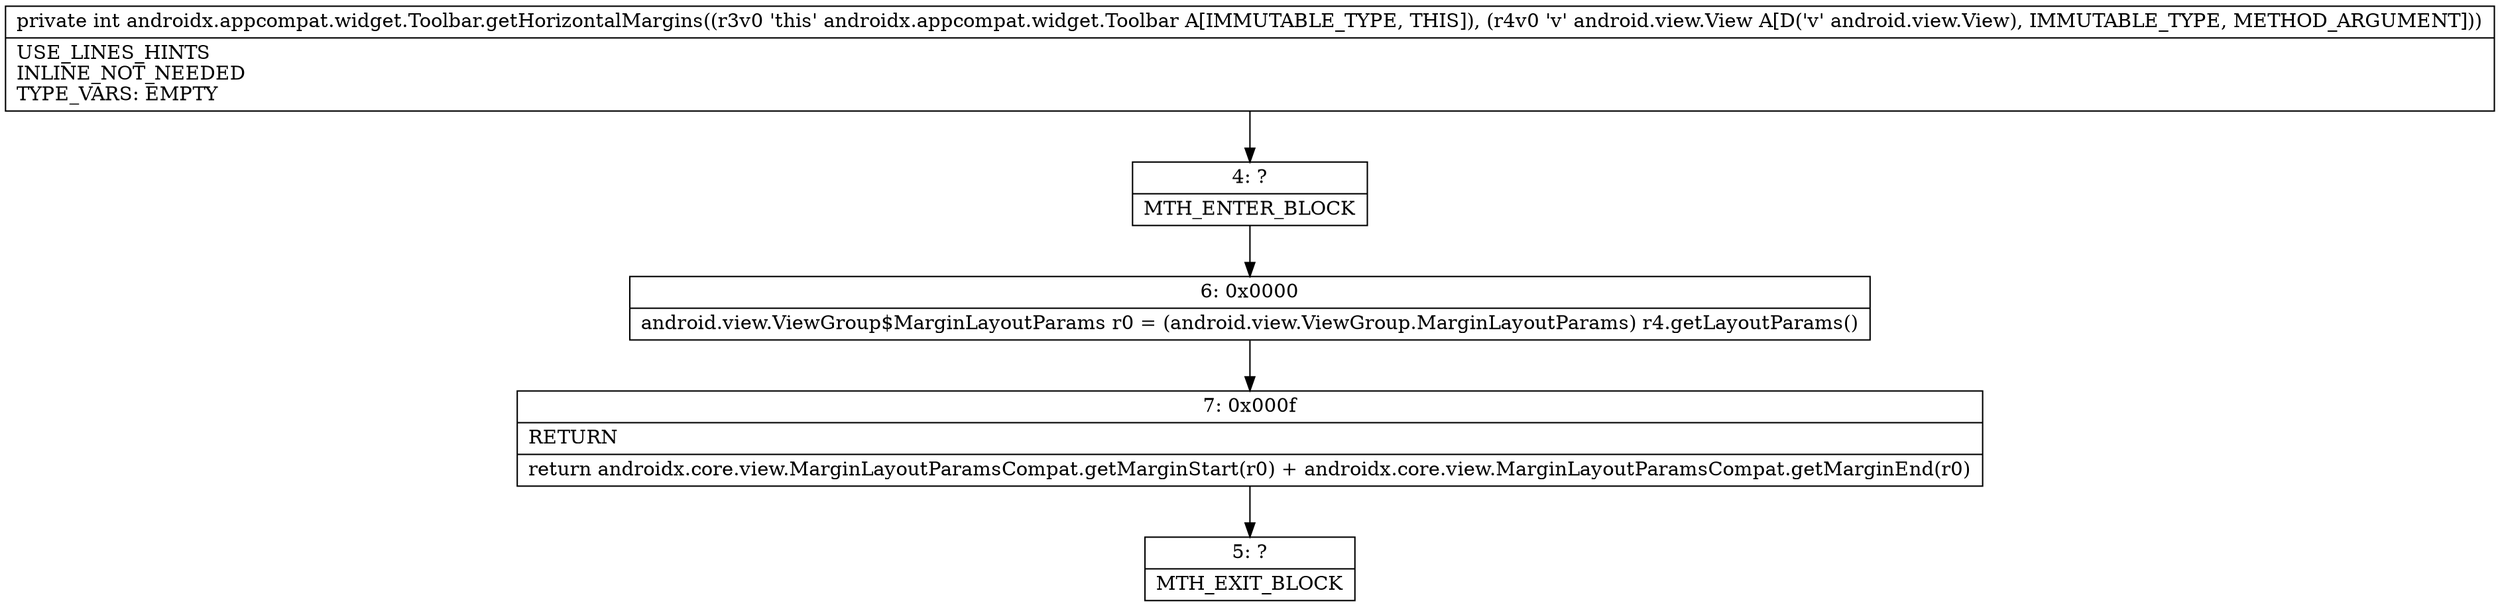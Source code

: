 digraph "CFG forandroidx.appcompat.widget.Toolbar.getHorizontalMargins(Landroid\/view\/View;)I" {
Node_4 [shape=record,label="{4\:\ ?|MTH_ENTER_BLOCK\l}"];
Node_6 [shape=record,label="{6\:\ 0x0000|android.view.ViewGroup$MarginLayoutParams r0 = (android.view.ViewGroup.MarginLayoutParams) r4.getLayoutParams()\l}"];
Node_7 [shape=record,label="{7\:\ 0x000f|RETURN\l|return androidx.core.view.MarginLayoutParamsCompat.getMarginStart(r0) + androidx.core.view.MarginLayoutParamsCompat.getMarginEnd(r0)\l}"];
Node_5 [shape=record,label="{5\:\ ?|MTH_EXIT_BLOCK\l}"];
MethodNode[shape=record,label="{private int androidx.appcompat.widget.Toolbar.getHorizontalMargins((r3v0 'this' androidx.appcompat.widget.Toolbar A[IMMUTABLE_TYPE, THIS]), (r4v0 'v' android.view.View A[D('v' android.view.View), IMMUTABLE_TYPE, METHOD_ARGUMENT]))  | USE_LINES_HINTS\lINLINE_NOT_NEEDED\lTYPE_VARS: EMPTY\l}"];
MethodNode -> Node_4;Node_4 -> Node_6;
Node_6 -> Node_7;
Node_7 -> Node_5;
}

